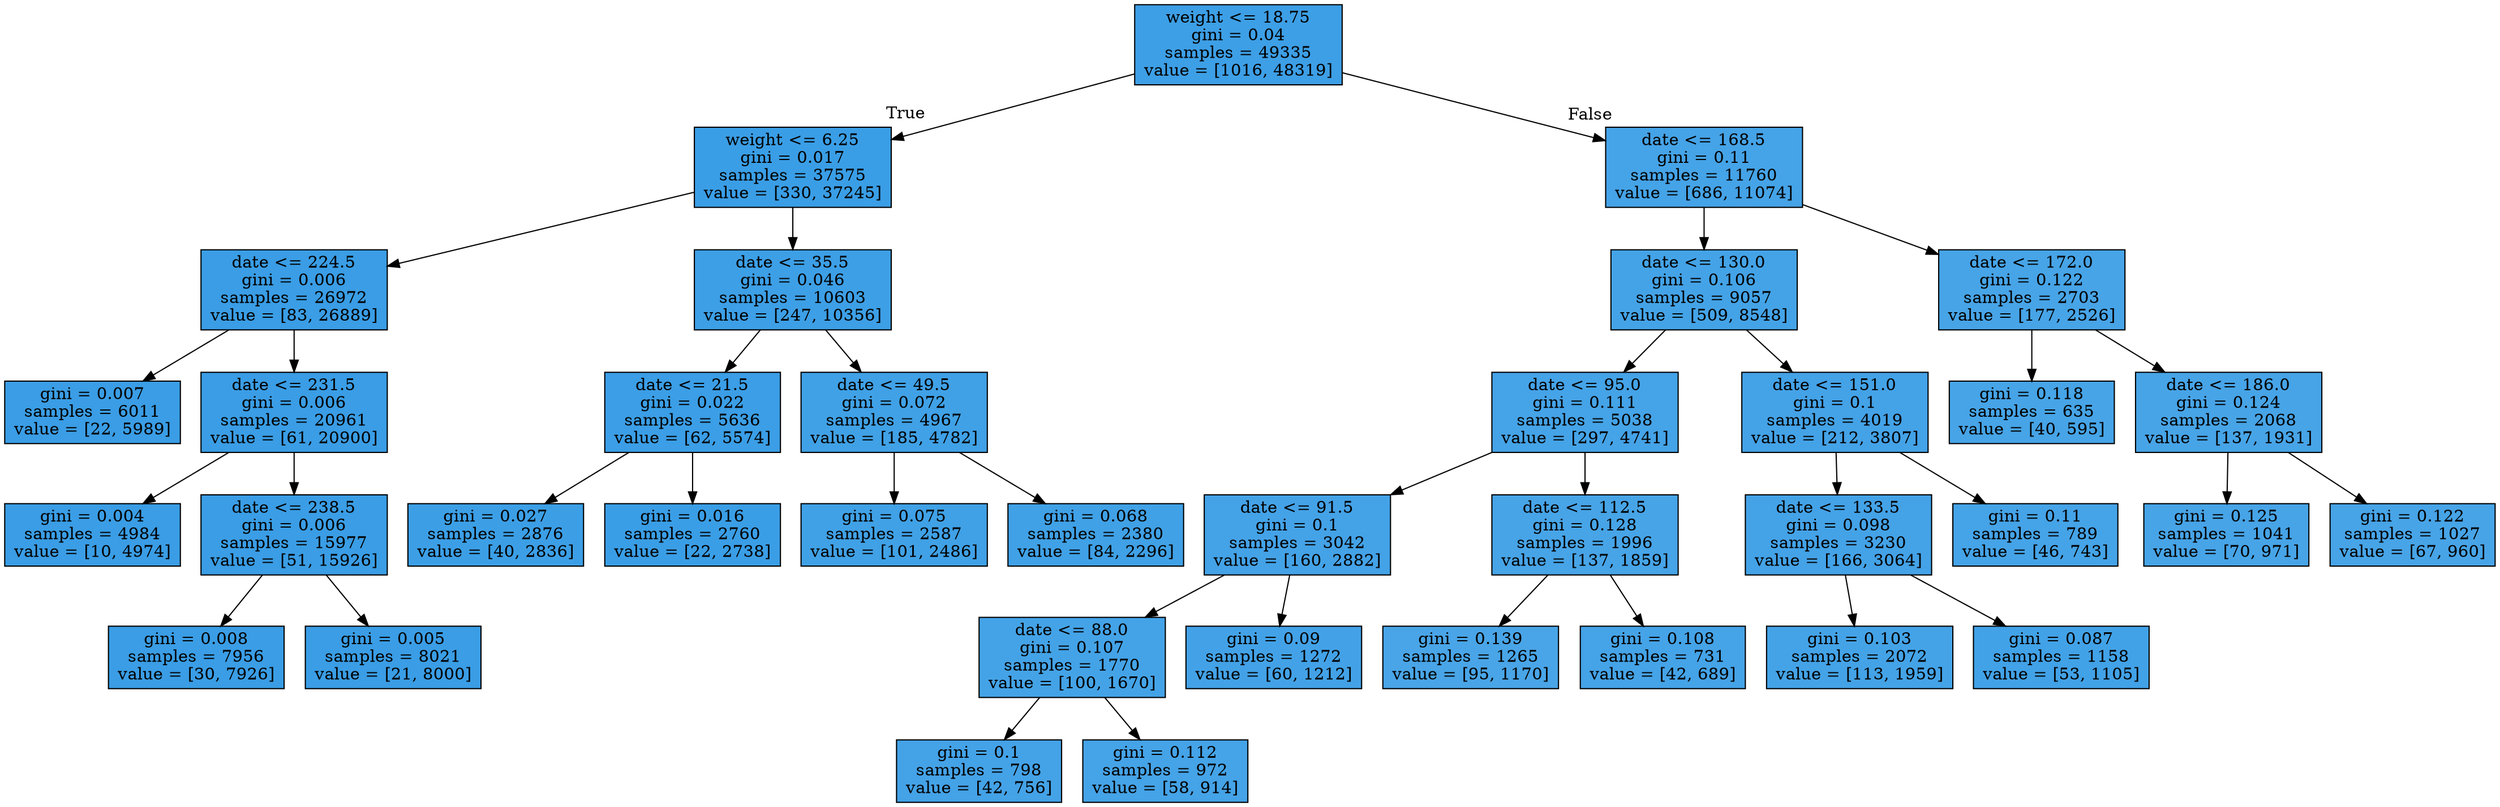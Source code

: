 digraph Tree {
node [shape=box, style="filled", color="black"] ;
0 [label="weight <= 18.75\ngini = 0.04\nsamples = 49335\nvalue = [1016, 48319]", fillcolor="#399de5fa"] ;
1 [label="weight <= 6.25\ngini = 0.017\nsamples = 37575\nvalue = [330, 37245]", fillcolor="#399de5fd"] ;
0 -> 1 [labeldistance=2.5, labelangle=45, headlabel="True"] ;
2 [label="date <= 224.5\ngini = 0.006\nsamples = 26972\nvalue = [83, 26889]", fillcolor="#399de5fe"] ;
1 -> 2 ;
3 [label="gini = 0.007\nsamples = 6011\nvalue = [22, 5989]", fillcolor="#399de5fe"] ;
2 -> 3 ;
4 [label="date <= 231.5\ngini = 0.006\nsamples = 20961\nvalue = [61, 20900]", fillcolor="#399de5fe"] ;
2 -> 4 ;
5 [label="gini = 0.004\nsamples = 4984\nvalue = [10, 4974]", fillcolor="#399de5fe"] ;
4 -> 5 ;
6 [label="date <= 238.5\ngini = 0.006\nsamples = 15977\nvalue = [51, 15926]", fillcolor="#399de5fe"] ;
4 -> 6 ;
7 [label="gini = 0.008\nsamples = 7956\nvalue = [30, 7926]", fillcolor="#399de5fe"] ;
6 -> 7 ;
8 [label="gini = 0.005\nsamples = 8021\nvalue = [21, 8000]", fillcolor="#399de5fe"] ;
6 -> 8 ;
9 [label="date <= 35.5\ngini = 0.046\nsamples = 10603\nvalue = [247, 10356]", fillcolor="#399de5f9"] ;
1 -> 9 ;
10 [label="date <= 21.5\ngini = 0.022\nsamples = 5636\nvalue = [62, 5574]", fillcolor="#399de5fc"] ;
9 -> 10 ;
11 [label="gini = 0.027\nsamples = 2876\nvalue = [40, 2836]", fillcolor="#399de5fb"] ;
10 -> 11 ;
12 [label="gini = 0.016\nsamples = 2760\nvalue = [22, 2738]", fillcolor="#399de5fd"] ;
10 -> 12 ;
13 [label="date <= 49.5\ngini = 0.072\nsamples = 4967\nvalue = [185, 4782]", fillcolor="#399de5f5"] ;
9 -> 13 ;
14 [label="gini = 0.075\nsamples = 2587\nvalue = [101, 2486]", fillcolor="#399de5f5"] ;
13 -> 14 ;
15 [label="gini = 0.068\nsamples = 2380\nvalue = [84, 2296]", fillcolor="#399de5f6"] ;
13 -> 15 ;
16 [label="date <= 168.5\ngini = 0.11\nsamples = 11760\nvalue = [686, 11074]", fillcolor="#399de5ef"] ;
0 -> 16 [labeldistance=2.5, labelangle=-45, headlabel="False"] ;
17 [label="date <= 130.0\ngini = 0.106\nsamples = 9057\nvalue = [509, 8548]", fillcolor="#399de5f0"] ;
16 -> 17 ;
18 [label="date <= 95.0\ngini = 0.111\nsamples = 5038\nvalue = [297, 4741]", fillcolor="#399de5ef"] ;
17 -> 18 ;
19 [label="date <= 91.5\ngini = 0.1\nsamples = 3042\nvalue = [160, 2882]", fillcolor="#399de5f1"] ;
18 -> 19 ;
20 [label="date <= 88.0\ngini = 0.107\nsamples = 1770\nvalue = [100, 1670]", fillcolor="#399de5f0"] ;
19 -> 20 ;
21 [label="gini = 0.1\nsamples = 798\nvalue = [42, 756]", fillcolor="#399de5f1"] ;
20 -> 21 ;
22 [label="gini = 0.112\nsamples = 972\nvalue = [58, 914]", fillcolor="#399de5ef"] ;
20 -> 22 ;
23 [label="gini = 0.09\nsamples = 1272\nvalue = [60, 1212]", fillcolor="#399de5f2"] ;
19 -> 23 ;
24 [label="date <= 112.5\ngini = 0.128\nsamples = 1996\nvalue = [137, 1859]", fillcolor="#399de5ec"] ;
18 -> 24 ;
25 [label="gini = 0.139\nsamples = 1265\nvalue = [95, 1170]", fillcolor="#399de5ea"] ;
24 -> 25 ;
26 [label="gini = 0.108\nsamples = 731\nvalue = [42, 689]", fillcolor="#399de5ef"] ;
24 -> 26 ;
27 [label="date <= 151.0\ngini = 0.1\nsamples = 4019\nvalue = [212, 3807]", fillcolor="#399de5f1"] ;
17 -> 27 ;
28 [label="date <= 133.5\ngini = 0.098\nsamples = 3230\nvalue = [166, 3064]", fillcolor="#399de5f1"] ;
27 -> 28 ;
29 [label="gini = 0.103\nsamples = 2072\nvalue = [113, 1959]", fillcolor="#399de5f0"] ;
28 -> 29 ;
30 [label="gini = 0.087\nsamples = 1158\nvalue = [53, 1105]", fillcolor="#399de5f3"] ;
28 -> 30 ;
31 [label="gini = 0.11\nsamples = 789\nvalue = [46, 743]", fillcolor="#399de5ef"] ;
27 -> 31 ;
32 [label="date <= 172.0\ngini = 0.122\nsamples = 2703\nvalue = [177, 2526]", fillcolor="#399de5ed"] ;
16 -> 32 ;
33 [label="gini = 0.118\nsamples = 635\nvalue = [40, 595]", fillcolor="#399de5ee"] ;
32 -> 33 ;
34 [label="date <= 186.0\ngini = 0.124\nsamples = 2068\nvalue = [137, 1931]", fillcolor="#399de5ed"] ;
32 -> 34 ;
35 [label="gini = 0.125\nsamples = 1041\nvalue = [70, 971]", fillcolor="#399de5ed"] ;
34 -> 35 ;
36 [label="gini = 0.122\nsamples = 1027\nvalue = [67, 960]", fillcolor="#399de5ed"] ;
34 -> 36 ;
}